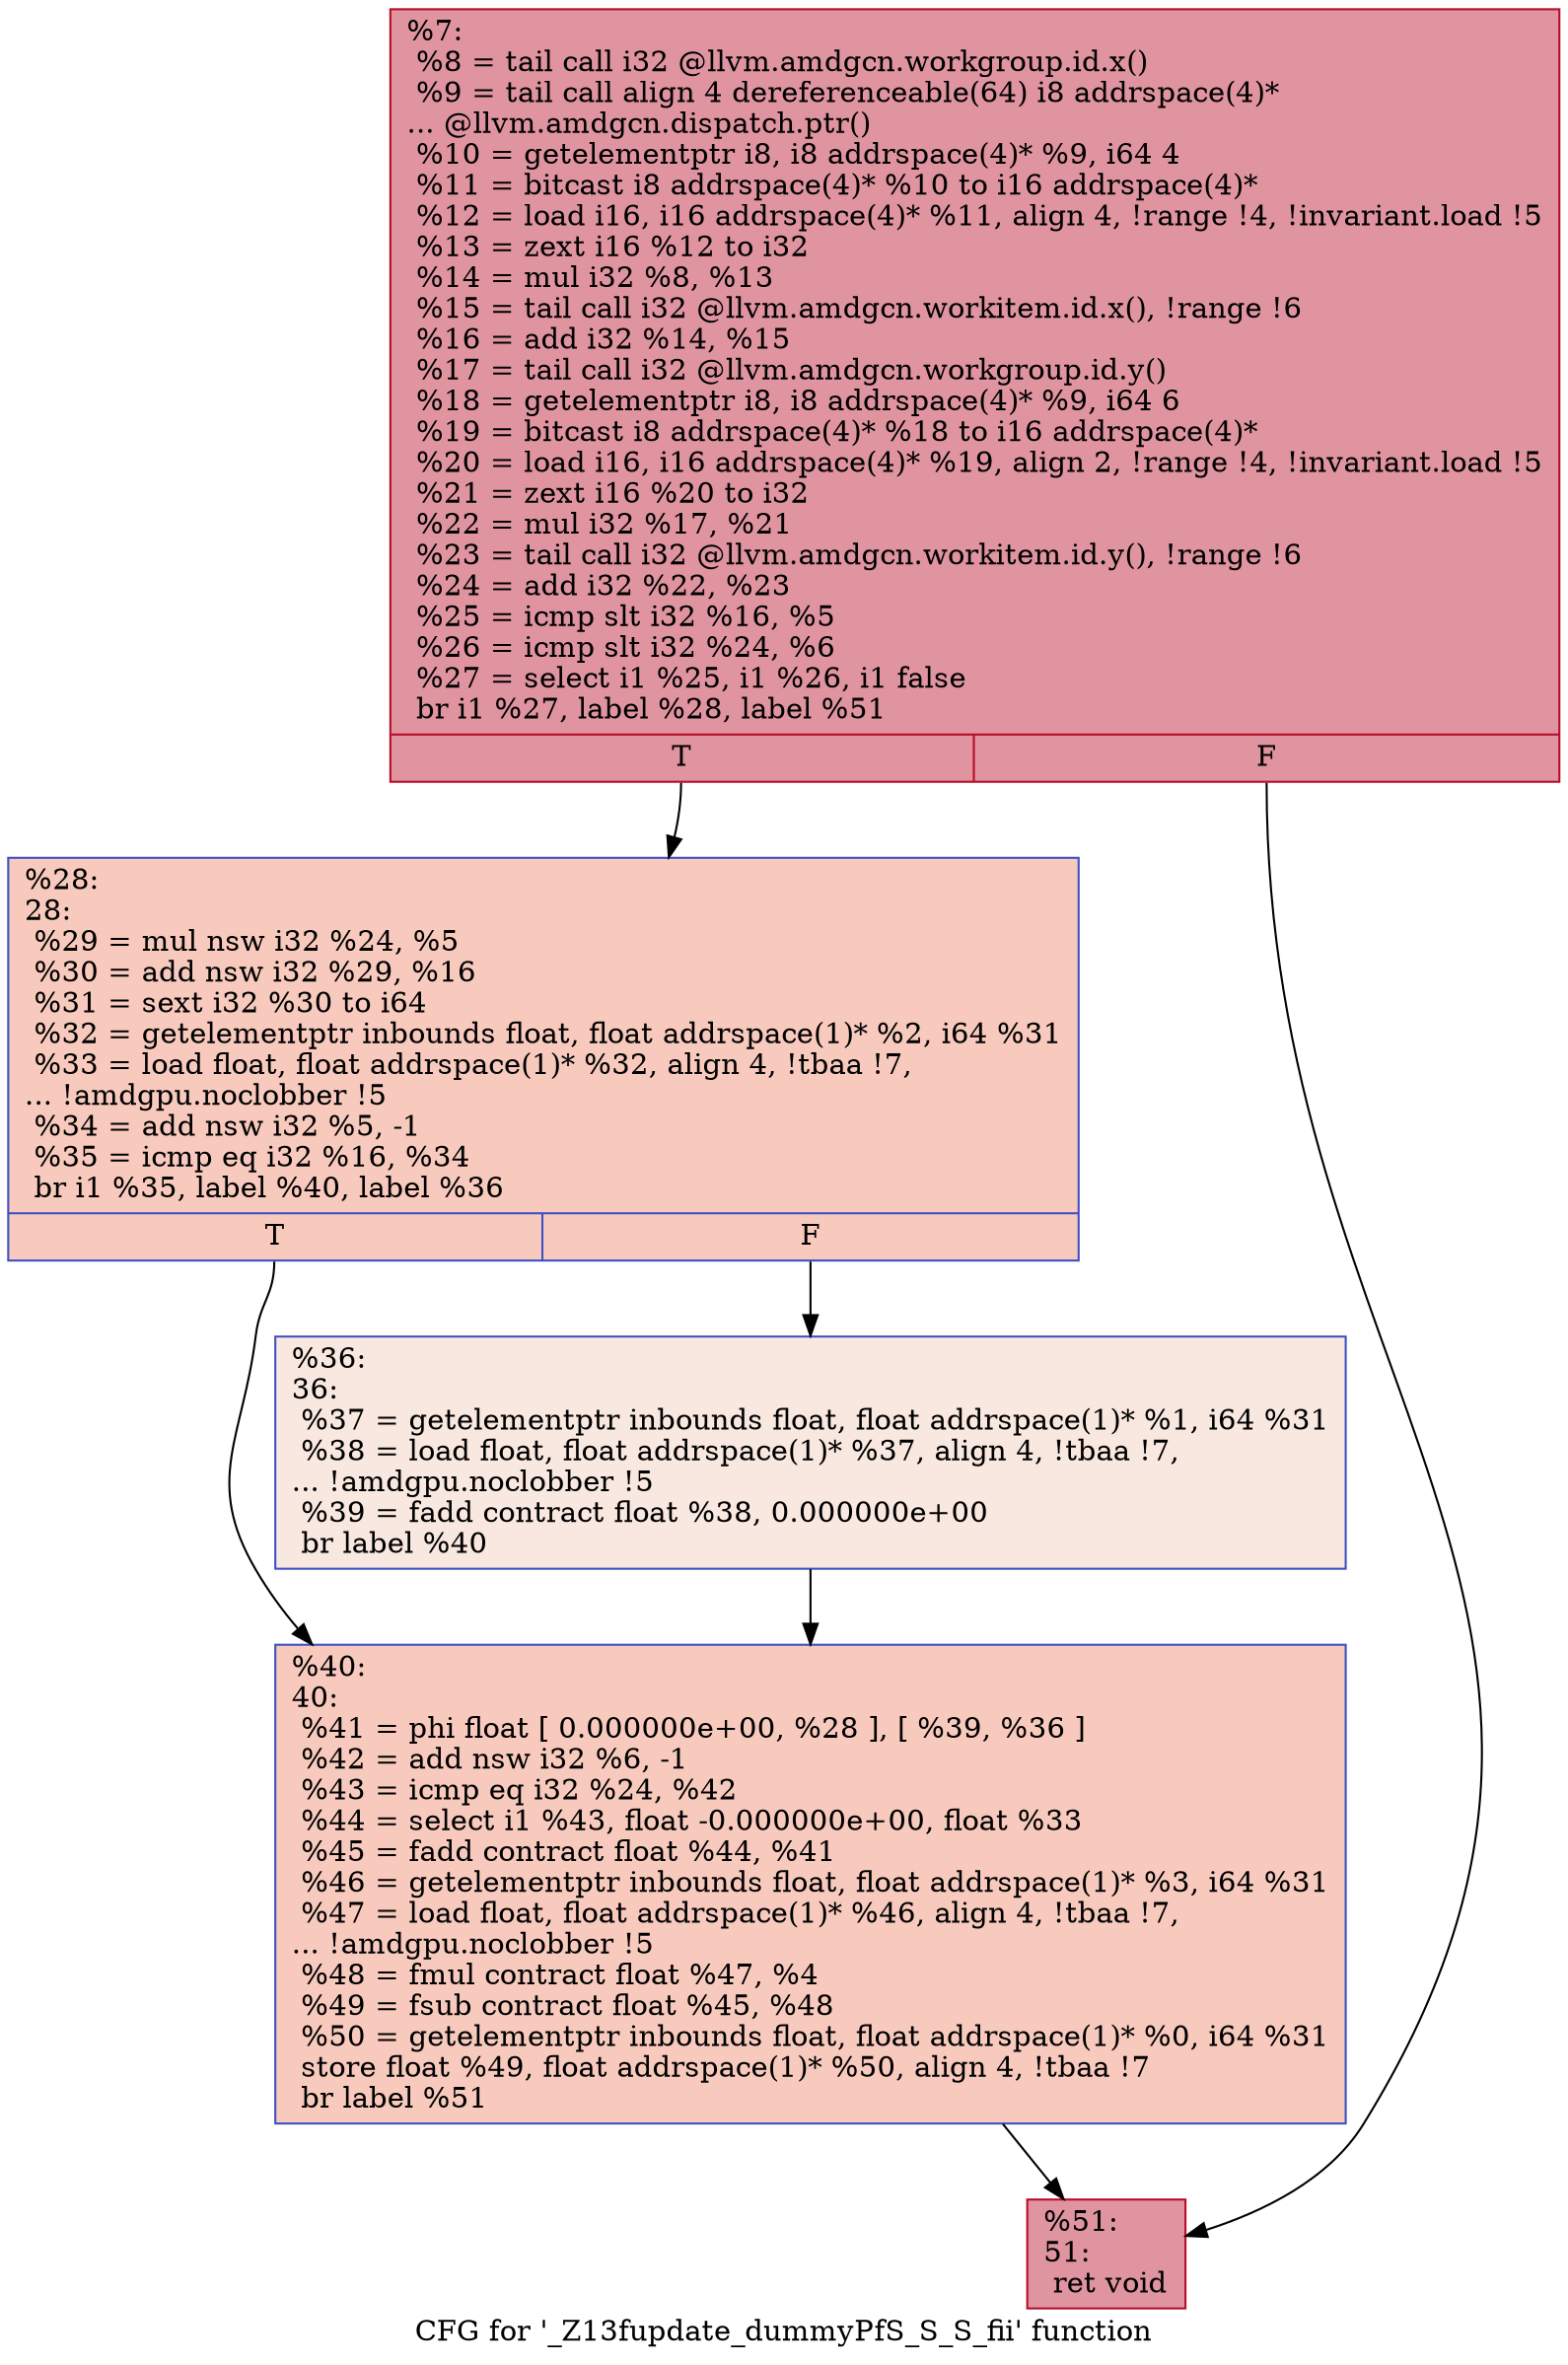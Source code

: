 digraph "CFG for '_Z13fupdate_dummyPfS_S_S_fii' function" {
	label="CFG for '_Z13fupdate_dummyPfS_S_S_fii' function";

	Node0x5e017d0 [shape=record,color="#b70d28ff", style=filled, fillcolor="#b70d2870",label="{%7:\l  %8 = tail call i32 @llvm.amdgcn.workgroup.id.x()\l  %9 = tail call align 4 dereferenceable(64) i8 addrspace(4)*\l... @llvm.amdgcn.dispatch.ptr()\l  %10 = getelementptr i8, i8 addrspace(4)* %9, i64 4\l  %11 = bitcast i8 addrspace(4)* %10 to i16 addrspace(4)*\l  %12 = load i16, i16 addrspace(4)* %11, align 4, !range !4, !invariant.load !5\l  %13 = zext i16 %12 to i32\l  %14 = mul i32 %8, %13\l  %15 = tail call i32 @llvm.amdgcn.workitem.id.x(), !range !6\l  %16 = add i32 %14, %15\l  %17 = tail call i32 @llvm.amdgcn.workgroup.id.y()\l  %18 = getelementptr i8, i8 addrspace(4)* %9, i64 6\l  %19 = bitcast i8 addrspace(4)* %18 to i16 addrspace(4)*\l  %20 = load i16, i16 addrspace(4)* %19, align 2, !range !4, !invariant.load !5\l  %21 = zext i16 %20 to i32\l  %22 = mul i32 %17, %21\l  %23 = tail call i32 @llvm.amdgcn.workitem.id.y(), !range !6\l  %24 = add i32 %22, %23\l  %25 = icmp slt i32 %16, %5\l  %26 = icmp slt i32 %24, %6\l  %27 = select i1 %25, i1 %26, i1 false\l  br i1 %27, label %28, label %51\l|{<s0>T|<s1>F}}"];
	Node0x5e017d0:s0 -> Node0x5e05220;
	Node0x5e017d0:s1 -> Node0x5e052b0;
	Node0x5e05220 [shape=record,color="#3d50c3ff", style=filled, fillcolor="#ef886b70",label="{%28:\l28:                                               \l  %29 = mul nsw i32 %24, %5\l  %30 = add nsw i32 %29, %16\l  %31 = sext i32 %30 to i64\l  %32 = getelementptr inbounds float, float addrspace(1)* %2, i64 %31\l  %33 = load float, float addrspace(1)* %32, align 4, !tbaa !7,\l... !amdgpu.noclobber !5\l  %34 = add nsw i32 %5, -1\l  %35 = icmp eq i32 %16, %34\l  br i1 %35, label %40, label %36\l|{<s0>T|<s1>F}}"];
	Node0x5e05220:s0 -> Node0x5e05a90;
	Node0x5e05220:s1 -> Node0x5e05b20;
	Node0x5e05b20 [shape=record,color="#3d50c3ff", style=filled, fillcolor="#f1ccb870",label="{%36:\l36:                                               \l  %37 = getelementptr inbounds float, float addrspace(1)* %1, i64 %31\l  %38 = load float, float addrspace(1)* %37, align 4, !tbaa !7,\l... !amdgpu.noclobber !5\l  %39 = fadd contract float %38, 0.000000e+00\l  br label %40\l}"];
	Node0x5e05b20 -> Node0x5e05a90;
	Node0x5e05a90 [shape=record,color="#3d50c3ff", style=filled, fillcolor="#ef886b70",label="{%40:\l40:                                               \l  %41 = phi float [ 0.000000e+00, %28 ], [ %39, %36 ]\l  %42 = add nsw i32 %6, -1\l  %43 = icmp eq i32 %24, %42\l  %44 = select i1 %43, float -0.000000e+00, float %33\l  %45 = fadd contract float %44, %41\l  %46 = getelementptr inbounds float, float addrspace(1)* %3, i64 %31\l  %47 = load float, float addrspace(1)* %46, align 4, !tbaa !7,\l... !amdgpu.noclobber !5\l  %48 = fmul contract float %47, %4\l  %49 = fsub contract float %45, %48\l  %50 = getelementptr inbounds float, float addrspace(1)* %0, i64 %31\l  store float %49, float addrspace(1)* %50, align 4, !tbaa !7\l  br label %51\l}"];
	Node0x5e05a90 -> Node0x5e052b0;
	Node0x5e052b0 [shape=record,color="#b70d28ff", style=filled, fillcolor="#b70d2870",label="{%51:\l51:                                               \l  ret void\l}"];
}

